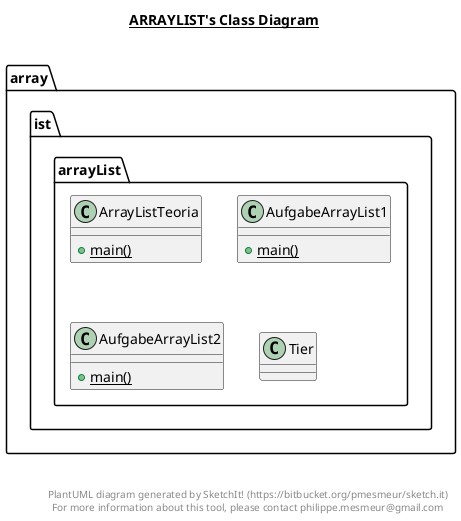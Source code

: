 @startuml

title __ARRAYLIST's Class Diagram__\n

  namespace array {
    namespace ist {
      class arrayList.ArrayListTeoria {
          {static} + main()
      }
    }
  }
  

  namespace array {
    namespace ist {
      class arrayList.AufgabeArrayList1 {
          {static} + main()
      }
    }
  }
  

  namespace array {
    namespace ist {
      class arrayList.AufgabeArrayList2 {
          {static} + main()
      }
    }
  }
  

  namespace array {
    namespace ist {
      class arrayList.Tier {
      }
    }
  }
  



right footer


PlantUML diagram generated by SketchIt! (https://bitbucket.org/pmesmeur/sketch.it)
For more information about this tool, please contact philippe.mesmeur@gmail.com
endfooter

@enduml
